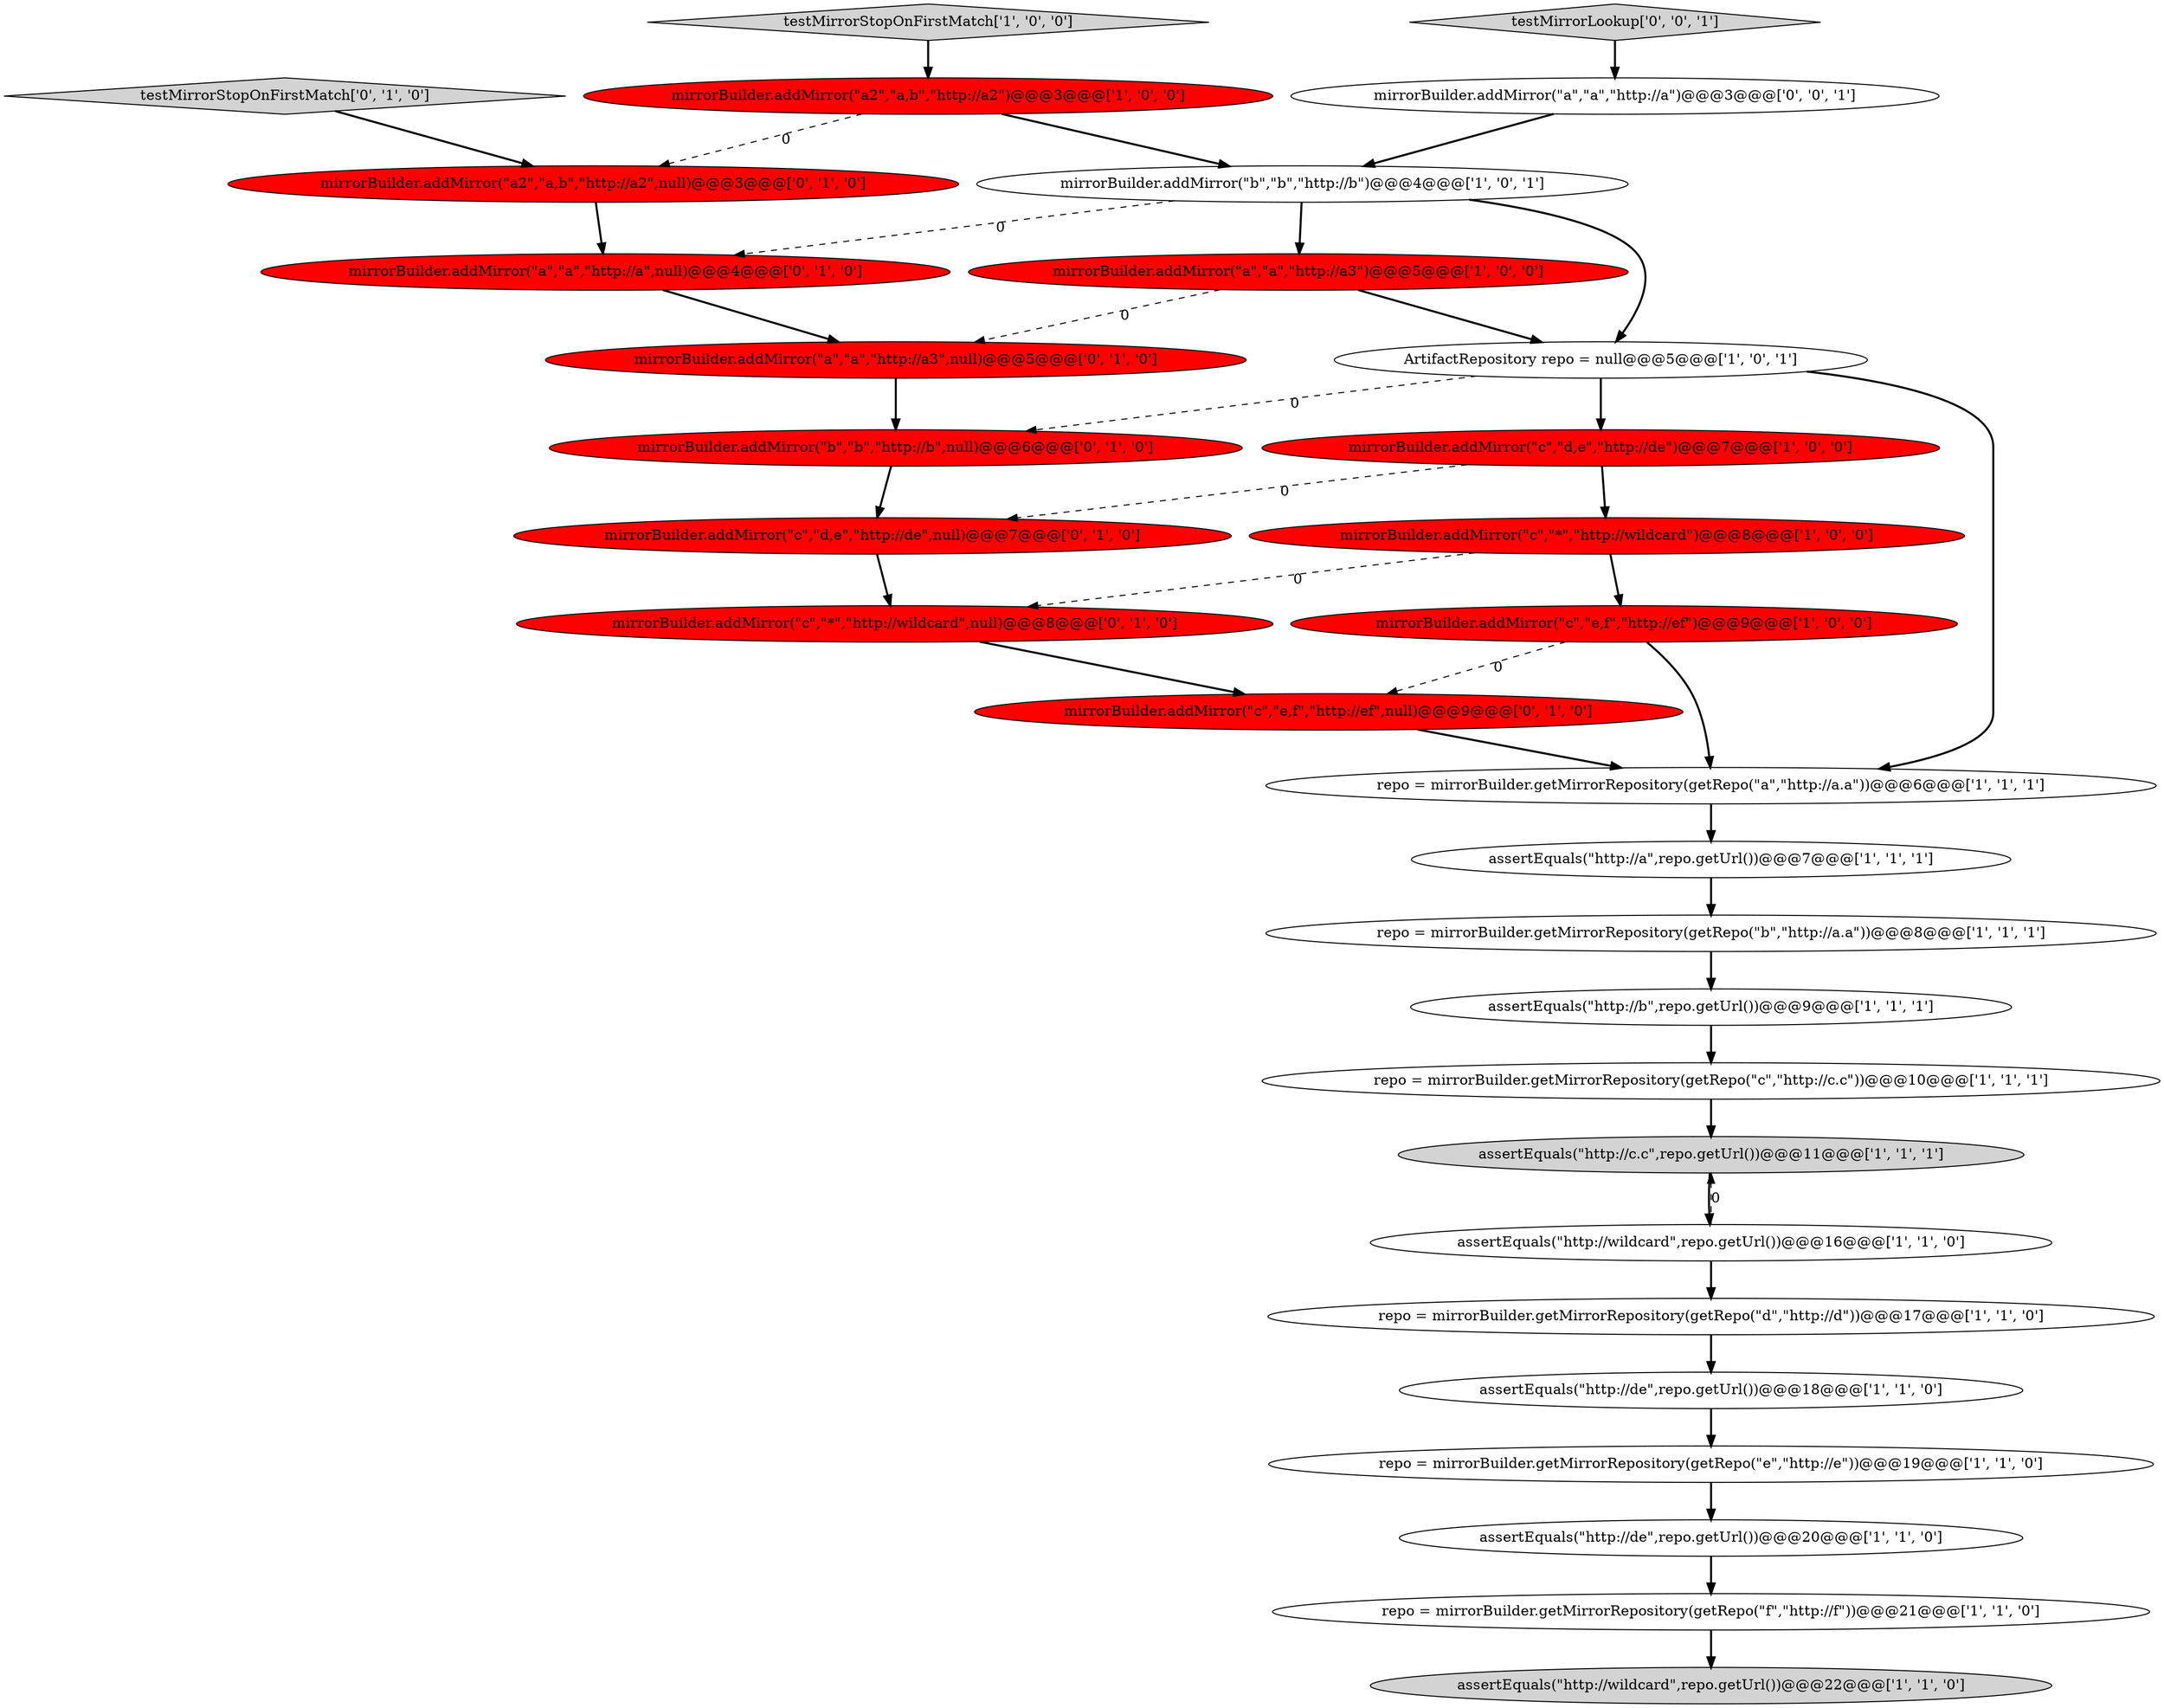 digraph {
14 [style = filled, label = "mirrorBuilder.addMirror(\"b\",\"b\",\"http://b\")@@@4@@@['1', '0', '1']", fillcolor = white, shape = ellipse image = "AAA0AAABBB1BBB"];
25 [style = filled, label = "mirrorBuilder.addMirror(\"c\",\"*\",\"http://wildcard\",null)@@@8@@@['0', '1', '0']", fillcolor = red, shape = ellipse image = "AAA1AAABBB2BBB"];
30 [style = filled, label = "testMirrorLookup['0', '0', '1']", fillcolor = lightgray, shape = diamond image = "AAA0AAABBB3BBB"];
27 [style = filled, label = "mirrorBuilder.addMirror(\"c\",\"d,e\",\"http://de\",null)@@@7@@@['0', '1', '0']", fillcolor = red, shape = ellipse image = "AAA1AAABBB2BBB"];
16 [style = filled, label = "assertEquals(\"http://de\",repo.getUrl())@@@20@@@['1', '1', '0']", fillcolor = white, shape = ellipse image = "AAA0AAABBB1BBB"];
22 [style = filled, label = "mirrorBuilder.addMirror(\"b\",\"b\",\"http://b\",null)@@@6@@@['0', '1', '0']", fillcolor = red, shape = ellipse image = "AAA1AAABBB2BBB"];
9 [style = filled, label = "mirrorBuilder.addMirror(\"c\",\"e,f\",\"http://ef\")@@@9@@@['1', '0', '0']", fillcolor = red, shape = ellipse image = "AAA1AAABBB1BBB"];
6 [style = filled, label = "repo = mirrorBuilder.getMirrorRepository(getRepo(\"f\",\"http://f\"))@@@21@@@['1', '1', '0']", fillcolor = white, shape = ellipse image = "AAA0AAABBB1BBB"];
2 [style = filled, label = "assertEquals(\"http://a\",repo.getUrl())@@@7@@@['1', '1', '1']", fillcolor = white, shape = ellipse image = "AAA0AAABBB1BBB"];
10 [style = filled, label = "assertEquals(\"http://wildcard\",repo.getUrl())@@@16@@@['1', '1', '0']", fillcolor = white, shape = ellipse image = "AAA0AAABBB1BBB"];
13 [style = filled, label = "assertEquals(\"http://b\",repo.getUrl())@@@9@@@['1', '1', '1']", fillcolor = white, shape = ellipse image = "AAA0AAABBB1BBB"];
28 [style = filled, label = "testMirrorStopOnFirstMatch['0', '1', '0']", fillcolor = lightgray, shape = diamond image = "AAA0AAABBB2BBB"];
20 [style = filled, label = "repo = mirrorBuilder.getMirrorRepository(getRepo(\"a\",\"http://a.a\"))@@@6@@@['1', '1', '1']", fillcolor = white, shape = ellipse image = "AAA0AAABBB1BBB"];
8 [style = filled, label = "mirrorBuilder.addMirror(\"a\",\"a\",\"http://a3\")@@@5@@@['1', '0', '0']", fillcolor = red, shape = ellipse image = "AAA1AAABBB1BBB"];
5 [style = filled, label = "repo = mirrorBuilder.getMirrorRepository(getRepo(\"d\",\"http://d\"))@@@17@@@['1', '1', '0']", fillcolor = white, shape = ellipse image = "AAA0AAABBB1BBB"];
29 [style = filled, label = "mirrorBuilder.addMirror(\"a\",\"a\",\"http://a\")@@@3@@@['0', '0', '1']", fillcolor = white, shape = ellipse image = "AAA0AAABBB3BBB"];
3 [style = filled, label = "assertEquals(\"http://de\",repo.getUrl())@@@18@@@['1', '1', '0']", fillcolor = white, shape = ellipse image = "AAA0AAABBB1BBB"];
18 [style = filled, label = "testMirrorStopOnFirstMatch['1', '0', '0']", fillcolor = lightgray, shape = diamond image = "AAA0AAABBB1BBB"];
4 [style = filled, label = "mirrorBuilder.addMirror(\"a2\",\"a,b\",\"http://a2\")@@@3@@@['1', '0', '0']", fillcolor = red, shape = ellipse image = "AAA1AAABBB1BBB"];
15 [style = filled, label = "mirrorBuilder.addMirror(\"c\",\"d,e\",\"http://de\")@@@7@@@['1', '0', '0']", fillcolor = red, shape = ellipse image = "AAA1AAABBB1BBB"];
11 [style = filled, label = "assertEquals(\"http://c.c\",repo.getUrl())@@@11@@@['1', '1', '1']", fillcolor = lightgray, shape = ellipse image = "AAA0AAABBB1BBB"];
0 [style = filled, label = "ArtifactRepository repo = null@@@5@@@['1', '0', '1']", fillcolor = white, shape = ellipse image = "AAA0AAABBB1BBB"];
1 [style = filled, label = "mirrorBuilder.addMirror(\"c\",\"*\",\"http://wildcard\")@@@8@@@['1', '0', '0']", fillcolor = red, shape = ellipse image = "AAA1AAABBB1BBB"];
24 [style = filled, label = "mirrorBuilder.addMirror(\"c\",\"e,f\",\"http://ef\",null)@@@9@@@['0', '1', '0']", fillcolor = red, shape = ellipse image = "AAA1AAABBB2BBB"];
26 [style = filled, label = "mirrorBuilder.addMirror(\"a\",\"a\",\"http://a\",null)@@@4@@@['0', '1', '0']", fillcolor = red, shape = ellipse image = "AAA1AAABBB2BBB"];
12 [style = filled, label = "repo = mirrorBuilder.getMirrorRepository(getRepo(\"c\",\"http://c.c\"))@@@10@@@['1', '1', '1']", fillcolor = white, shape = ellipse image = "AAA0AAABBB1BBB"];
19 [style = filled, label = "repo = mirrorBuilder.getMirrorRepository(getRepo(\"e\",\"http://e\"))@@@19@@@['1', '1', '0']", fillcolor = white, shape = ellipse image = "AAA0AAABBB1BBB"];
23 [style = filled, label = "mirrorBuilder.addMirror(\"a\",\"a\",\"http://a3\",null)@@@5@@@['0', '1', '0']", fillcolor = red, shape = ellipse image = "AAA1AAABBB2BBB"];
7 [style = filled, label = "repo = mirrorBuilder.getMirrorRepository(getRepo(\"b\",\"http://a.a\"))@@@8@@@['1', '1', '1']", fillcolor = white, shape = ellipse image = "AAA0AAABBB1BBB"];
21 [style = filled, label = "mirrorBuilder.addMirror(\"a2\",\"a,b\",\"http://a2\",null)@@@3@@@['0', '1', '0']", fillcolor = red, shape = ellipse image = "AAA1AAABBB2BBB"];
17 [style = filled, label = "assertEquals(\"http://wildcard\",repo.getUrl())@@@22@@@['1', '1', '0']", fillcolor = lightgray, shape = ellipse image = "AAA0AAABBB1BBB"];
7->13 [style = bold, label=""];
5->3 [style = bold, label=""];
6->17 [style = bold, label=""];
4->14 [style = bold, label=""];
9->24 [style = dashed, label="0"];
16->6 [style = bold, label=""];
12->11 [style = bold, label=""];
9->20 [style = bold, label=""];
4->21 [style = dashed, label="0"];
0->22 [style = dashed, label="0"];
30->29 [style = bold, label=""];
0->15 [style = bold, label=""];
1->9 [style = bold, label=""];
14->26 [style = dashed, label="0"];
19->16 [style = bold, label=""];
20->2 [style = bold, label=""];
24->20 [style = bold, label=""];
8->0 [style = bold, label=""];
10->11 [style = dashed, label="0"];
25->24 [style = bold, label=""];
21->26 [style = bold, label=""];
28->21 [style = bold, label=""];
13->12 [style = bold, label=""];
23->22 [style = bold, label=""];
10->5 [style = bold, label=""];
18->4 [style = bold, label=""];
14->0 [style = bold, label=""];
3->19 [style = bold, label=""];
22->27 [style = bold, label=""];
11->10 [style = bold, label=""];
26->23 [style = bold, label=""];
29->14 [style = bold, label=""];
0->20 [style = bold, label=""];
14->8 [style = bold, label=""];
15->27 [style = dashed, label="0"];
2->7 [style = bold, label=""];
1->25 [style = dashed, label="0"];
27->25 [style = bold, label=""];
8->23 [style = dashed, label="0"];
15->1 [style = bold, label=""];
}
